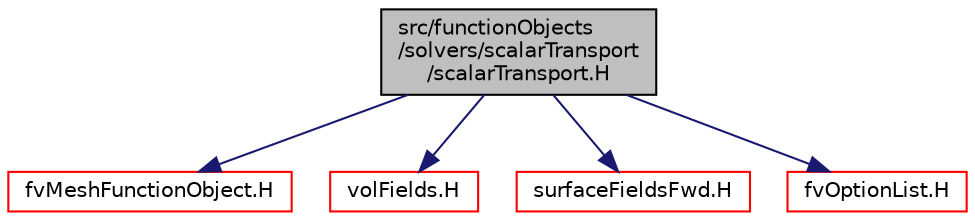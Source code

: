 digraph "src/functionObjects/solvers/scalarTransport/scalarTransport.H"
{
  bgcolor="transparent";
  edge [fontname="Helvetica",fontsize="10",labelfontname="Helvetica",labelfontsize="10"];
  node [fontname="Helvetica",fontsize="10",shape=record];
  Node1 [label="src/functionObjects\l/solvers/scalarTransport\l/scalarTransport.H",height=0.2,width=0.4,color="black", fillcolor="grey75", style="filled", fontcolor="black"];
  Node1 -> Node2 [color="midnightblue",fontsize="10",style="solid",fontname="Helvetica"];
  Node2 [label="fvMeshFunctionObject.H",height=0.2,width=0.4,color="red",URL="$a06044.html"];
  Node1 -> Node3 [color="midnightblue",fontsize="10",style="solid",fontname="Helvetica"];
  Node3 [label="volFields.H",height=0.2,width=0.4,color="red",URL="$a05778.html"];
  Node1 -> Node4 [color="midnightblue",fontsize="10",style="solid",fontname="Helvetica"];
  Node4 [label="surfaceFieldsFwd.H",height=0.2,width=0.4,color="red",URL="$a05774.html"];
  Node1 -> Node5 [color="midnightblue",fontsize="10",style="solid",fontname="Helvetica"];
  Node5 [label="fvOptionList.H",height=0.2,width=0.4,color="red",URL="$a05209.html"];
}
